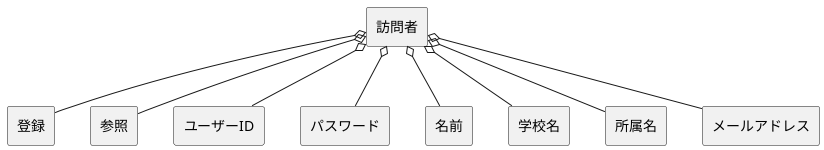 @startuml 大原情報科学大学・図書館システム
skinparam componentStyle rectangle

' 学生
' 名前、生年月日、専門分野、入学年月日、卒業年月日
[訪問者] o-- [登録]
[訪問者] o-- [参照]
[訪問者] o-- [ユーザーID]
[訪問者] o-- [パスワード]
[訪問者] o-- [名前]
[訪問者] o-- [学校名]
[訪問者] o-- [所属名]
[訪問者] o-- [メールアドレス]
@enduml